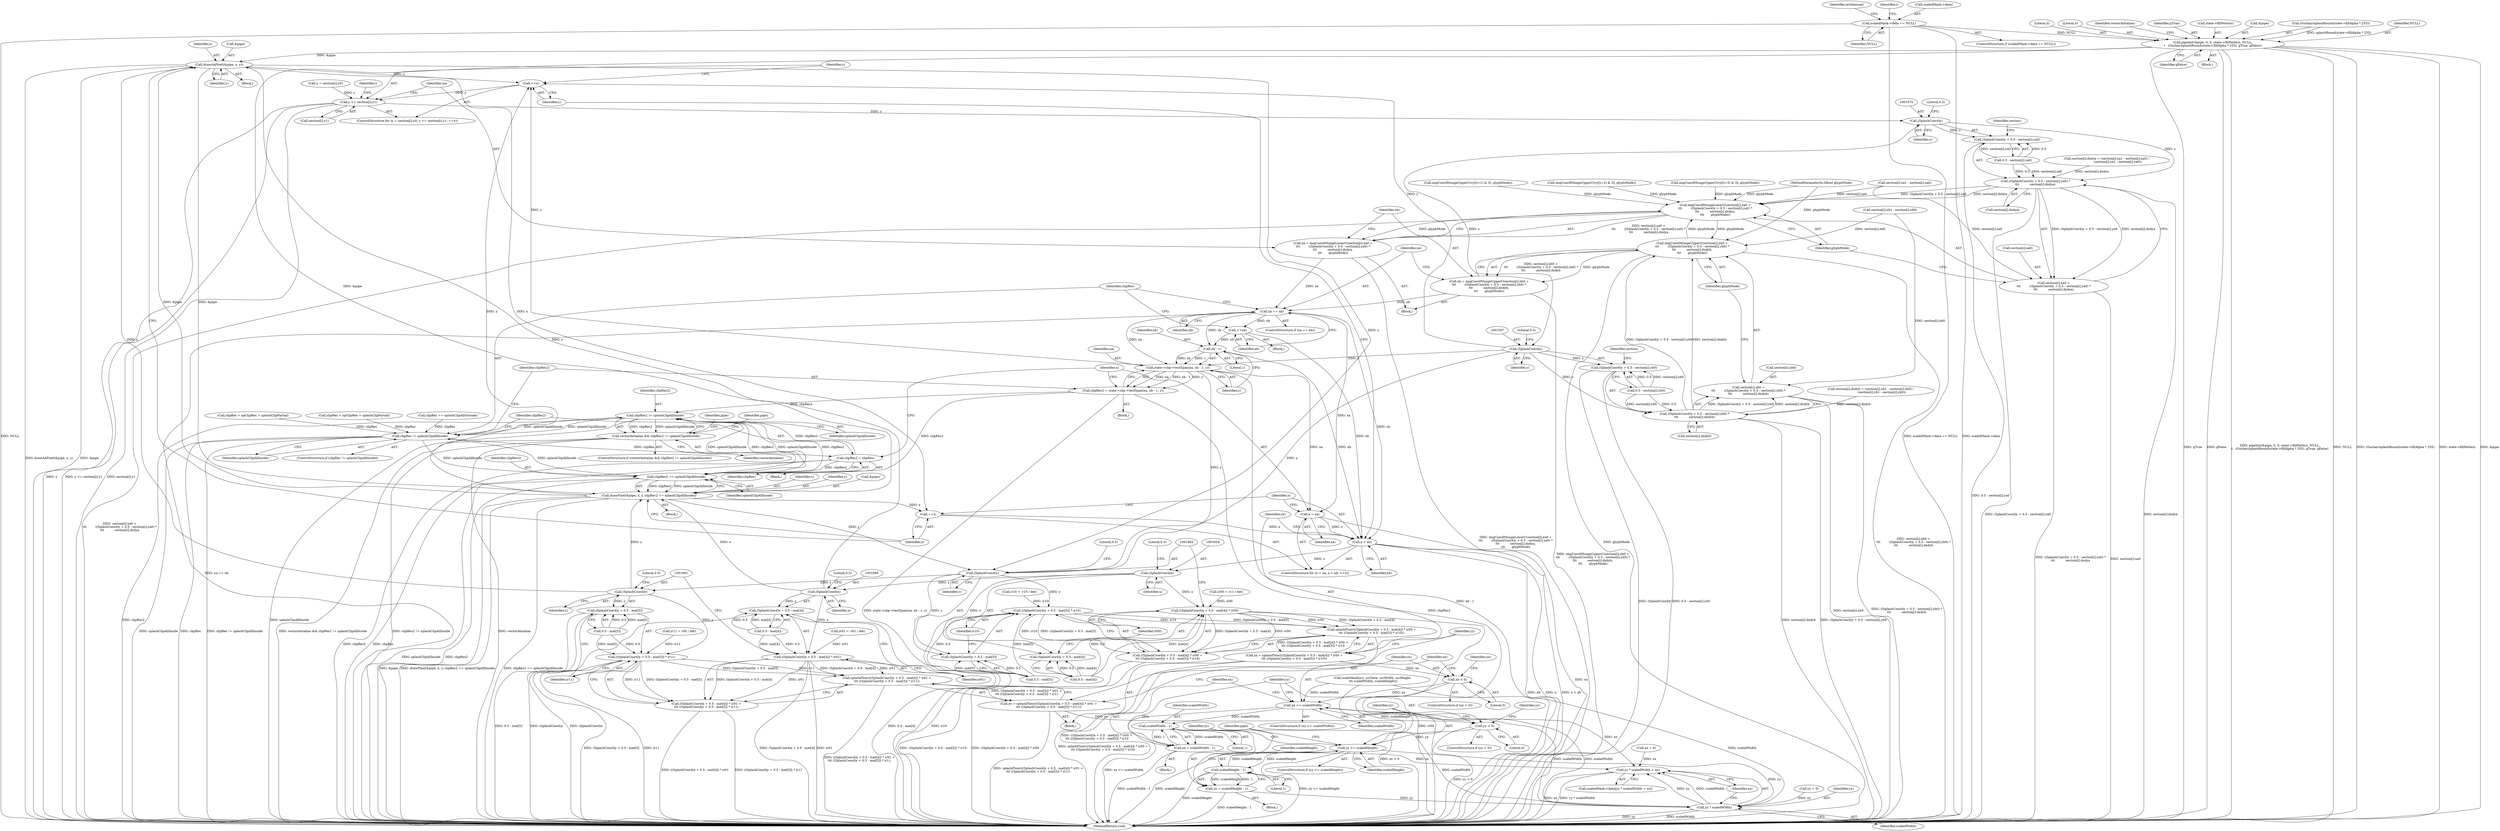 digraph "0_poppler_a9b8ab4657dec65b8b86c225d12c533ad7e984e2@pointer" {
"1000626" [label="(Call,scaledMask->data == NULL)"];
"1001452" [label="(Call,pipeInit(&pipe, 0, 0, state->fillPattern, NULL,\n\t   (Guchar)splashRound(state->fillAlpha * 255), gTrue, gFalse))"];
"1001757" [label="(Call,drawAAPixel(&pipe, x, y))"];
"1001555" [label="(Call,++y)"];
"1001548" [label="(Call,y <= section[i].y1)"];
"1001569" [label="(Call,(SplashCoord)y)"];
"1001567" [label="(Call,((SplashCoord)y + 0.5 - section[i].ya0) *\n\t\t\t           section[i].dxdya)"];
"1001560" [label="(Call,imgCoordMungeLowerC(section[i].xa0 +\n\t\t\t         ((SplashCoord)y + 0.5 - section[i].ya0) *\n\t\t\t           section[i].dxdya,\n\t\t\t       glyphMode))"];
"1001558" [label="(Call,xa = imgCoordMungeLowerC(section[i].xa0 +\n\t\t\t         ((SplashCoord)y + 0.5 - section[i].ya0) *\n\t\t\t           section[i].dxdya,\n\t\t\t       glyphMode))"];
"1001613" [label="(Call,xa == xb)"];
"1001617" [label="(Call,++xb)"];
"1001628" [label="(Call,xb - 1)"];
"1001626" [label="(Call,state->clip->testSpan(xa, xb - 1, y))"];
"1001624" [label="(Call,clipRes2 = state->clip->testSpan(xa, xb - 1, y))"];
"1001753" [label="(Call,clipRes2 != splashClipAllInside)"];
"1001620" [label="(Call,clipRes != splashClipAllInside)"];
"1001634" [label="(Call,clipRes2 = clipRes)"];
"1001769" [label="(Call,clipRes2 == splashClipAllInside)"];
"1001764" [label="(Call,drawPixel(&pipe, x, y, clipRes2 == splashClipAllInside))"];
"1001644" [label="(Call,++x)"];
"1001641" [label="(Call,x < xb)"];
"1001653" [label="(Call,(SplashCoord)x)"];
"1001651" [label="(Call,((SplashCoord)x + 0.5 - mat[4]) * ir00)"];
"1001649" [label="(Call,splashFloor(((SplashCoord)x + 0.5 - mat[4]) * ir00 +\n\t\t\t ((SplashCoord)y + 0.5 - mat[5]) * ir10))"];
"1001647" [label="(Call,xx = splashFloor(((SplashCoord)x + 0.5 - mat[4]) * ir00 +\n\t\t\t ((SplashCoord)y + 0.5 - mat[5]) * ir10))"];
"1001700" [label="(Call,xx < 0)"];
"1001709" [label="(Call,xx >= scaledWidth)"];
"1001715" [label="(Call,scaledWidth - 1)"];
"1001713" [label="(Call,xx = scaledWidth - 1)"];
"1001745" [label="(Call,yy * scaledWidth + xx)"];
"1001746" [label="(Call,yy * scaledWidth)"];
"1001650" [label="(Call,((SplashCoord)x + 0.5 - mat[4]) * ir00 +\n\t\t\t ((SplashCoord)y + 0.5 - mat[5]) * ir10)"];
"1001652" [label="(Call,(SplashCoord)x + 0.5 - mat[4])"];
"1001679" [label="(Call,(SplashCoord)x)"];
"1001677" [label="(Call,((SplashCoord)x + 0.5 - mat[4]) * ir01)"];
"1001675" [label="(Call,splashFloor(((SplashCoord)x + 0.5 - mat[4]) * ir01 +\n\t\t\t ((SplashCoord)y + 0.5 - mat[5]) * ir11))"];
"1001673" [label="(Call,yy = splashFloor(((SplashCoord)x + 0.5 - mat[4]) * ir01 +\n\t\t\t ((SplashCoord)y + 0.5 - mat[5]) * ir11))"];
"1001719" [label="(Call,yy < 0)"];
"1001728" [label="(Call,yy >= scaledHeight)"];
"1001734" [label="(Call,scaledHeight - 1)"];
"1001732" [label="(Call,yy = scaledHeight - 1)"];
"1001676" [label="(Call,((SplashCoord)x + 0.5 - mat[4]) * ir01 +\n\t\t\t ((SplashCoord)y + 0.5 - mat[5]) * ir11)"];
"1001678" [label="(Call,(SplashCoord)x + 0.5 - mat[4])"];
"1001664" [label="(Call,(SplashCoord)y)"];
"1001662" [label="(Call,((SplashCoord)y + 0.5 - mat[5]) * ir10)"];
"1001663" [label="(Call,(SplashCoord)y + 0.5 - mat[5])"];
"1001690" [label="(Call,(SplashCoord)y)"];
"1001688" [label="(Call,((SplashCoord)y + 0.5 - mat[5]) * ir11)"];
"1001689" [label="(Call,(SplashCoord)y + 0.5 - mat[5])"];
"1001751" [label="(Call,vectorAntialias && clipRes2 != splashClipAllInside)"];
"1001638" [label="(Call,x = xa)"];
"1001587" [label="(Call,imgCoordMungeUpperC(section[i].xb0 +\n\t\t\t         ((SplashCoord)y + 0.5 - section[i].yb0) *\n\t\t\t           section[i].dxdyb,\n\t\t\t       glyphMode))"];
"1001585" [label="(Call,xb = imgCoordMungeUpperC(section[i].xb0 +\n\t\t\t         ((SplashCoord)y + 0.5 - section[i].yb0) *\n\t\t\t           section[i].dxdyb,\n\t\t\t       glyphMode))"];
"1001561" [label="(Call,section[i].xa0 +\n\t\t\t         ((SplashCoord)y + 0.5 - section[i].ya0) *\n\t\t\t           section[i].dxdya)"];
"1001568" [label="(Call,(SplashCoord)y + 0.5 - section[i].ya0)"];
"1001596" [label="(Call,(SplashCoord)y)"];
"1001594" [label="(Call,((SplashCoord)y + 0.5 - section[i].yb0) *\n\t\t\t           section[i].dxdyb)"];
"1001588" [label="(Call,section[i].xb0 +\n\t\t\t         ((SplashCoord)y + 0.5 - section[i].yb0) *\n\t\t\t           section[i].dxdyb)"];
"1001595" [label="(Call,(SplashCoord)y + 0.5 - section[i].yb0)"];
"1001694" [label="(Literal,0.5)"];
"1001645" [label="(Identifier,x)"];
"1001770" [label="(Identifier,clipRes2)"];
"1001677" [label="(Call,((SplashCoord)x + 0.5 - mat[4]) * ir01)"];
"1001555" [label="(Call,++y)"];
"1001774" [label="(MethodReturn,void)"];
"1001724" [label="(Identifier,yy)"];
"1001452" [label="(Call,pipeInit(&pipe, 0, 0, state->fillPattern, NULL,\n\t   (Guchar)splashRound(state->fillAlpha * 255), gTrue, gFalse))"];
"1001723" [label="(Call,yy = 0)"];
"1001627" [label="(Identifier,xa)"];
"1001674" [label="(Identifier,yy)"];
"1001569" [label="(Call,(SplashCoord)y)"];
"1001541" [label="(Call,y = section[i].y0)"];
"1001769" [label="(Call,clipRes2 == splashClipAllInside)"];
"1001751" [label="(Call,vectorAntialias && clipRes2 != splashClipAllInside)"];
"1001763" [label="(Block,)"];
"1001767" [label="(Identifier,x)"];
"1001676" [label="(Call,((SplashCoord)x + 0.5 - mat[4]) * ir01 +\n\t\t\t ((SplashCoord)y + 0.5 - mat[5]) * ir11)"];
"1001710" [label="(Identifier,xx)"];
"1001675" [label="(Call,splashFloor(((SplashCoord)x + 0.5 - mat[4]) * ir01 +\n\t\t\t ((SplashCoord)y + 0.5 - mat[5]) * ir11))"];
"1001721" [label="(Literal,0)"];
"1001599" [label="(Call,0.5 - section[i].yb0)"];
"1001692" [label="(Identifier,y)"];
"1001749" [label="(Identifier,xx)"];
"1001759" [label="(Identifier,pipe)"];
"1001595" [label="(Call,(SplashCoord)y + 0.5 - section[i].yb0)"];
"1001704" [label="(Call,xx = 0)"];
"1001635" [label="(Identifier,clipRes2)"];
"1000626" [label="(Call,scaledMask->data == NULL)"];
"1001572" [label="(Call,0.5 - section[i].ya0)"];
"1001717" [label="(Literal,1)"];
"1001499" [label="(Call,clipRes = opClipRes = splashClipPartial)"];
"1001727" [label="(ControlStructure,if (yy >= scaledHeight))"];
"1001709" [label="(Call,xx >= scaledWidth)"];
"1001587" [label="(Call,imgCoordMungeUpperC(section[i].xb0 +\n\t\t\t         ((SplashCoord)y + 0.5 - section[i].yb0) *\n\t\t\t           section[i].dxdyb,\n\t\t\t       glyphMode))"];
"1001611" [label="(Identifier,glyphMode)"];
"1001588" [label="(Call,section[i].xb0 +\n\t\t\t         ((SplashCoord)y + 0.5 - section[i].yb0) *\n\t\t\t           section[i].dxdyb)"];
"1001688" [label="(Call,((SplashCoord)y + 0.5 - mat[5]) * ir11)"];
"1001666" [label="(Identifier,y)"];
"1001648" [label="(Identifier,xx)"];
"1001430" [label="(Call,section[i].xb1 - section[i].xb0)"];
"1001594" [label="(Call,((SplashCoord)y + 0.5 - section[i].yb0) *\n\t\t\t           section[i].dxdyb)"];
"1001606" [label="(Call,section[i].dxdyb)"];
"1000594" [label="(Call,ir00 = r11 / det)"];
"1001525" [label="(Call,clipRes = opClipRes = splashClipPartial)"];
"1001550" [label="(Call,section[i].y1)"];
"1001628" [label="(Call,xb - 1)"];
"1001629" [label="(Identifier,xb)"];
"1001656" [label="(Call,0.5 - mat[4])"];
"1001584" [label="(Identifier,glyphMode)"];
"1001653" [label="(Call,(SplashCoord)x)"];
"1001646" [label="(Block,)"];
"1001639" [label="(Identifier,x)"];
"1001729" [label="(Identifier,yy)"];
"1001708" [label="(ControlStructure,if (xx >= scaledWidth))"];
"1001687" [label="(Identifier,ir01)"];
"1001613" [label="(Call,xa == xb)"];
"1000633" [label="(Identifier,errInternal)"];
"1001702" [label="(Literal,0)"];
"1001715" [label="(Call,scaledWidth - 1)"];
"1001617" [label="(Call,++xb)"];
"1001753" [label="(Call,clipRes2 != splashClipAllInside)"];
"1001457" [label="(Call,state->fillPattern)"];
"1001558" [label="(Call,xa = imgCoordMungeLowerC(section[i].xa0 +\n\t\t\t         ((SplashCoord)y + 0.5 - section[i].ya0) *\n\t\t\t           section[i].dxdya,\n\t\t\t       glyphMode))"];
"1001736" [label="(Literal,1)"];
"1001732" [label="(Call,yy = scaledHeight - 1)"];
"1001735" [label="(Identifier,scaledHeight)"];
"1001586" [label="(Identifier,xb)"];
"1001568" [label="(Call,(SplashCoord)y + 0.5 - section[i].ya0)"];
"1001548" [label="(Call,y <= section[i].y1)"];
"1001453" [label="(Call,&pipe)"];
"1001012" [label="(Call,imgCoordMungeUpperC(vy[(i+3) & 3], glyphMode))"];
"1001728" [label="(Call,yy >= scaledHeight)"];
"1001700" [label="(Call,xx < 0)"];
"1001640" [label="(Identifier,xa)"];
"1001589" [label="(Call,section[i].xb0)"];
"1001636" [label="(Identifier,clipRes)"];
"1001143" [label="(Call,imgCoordMungeUpperC(vy[(i+1) & 3], glyphMode))"];
"1001663" [label="(Call,(SplashCoord)y + 0.5 - mat[5])"];
"1001615" [label="(Identifier,xb)"];
"1001683" [label="(Literal,0.5)"];
"1001423" [label="(Call,section[i].dxdyb = (section[i].xb1 - section[i].xb0) /\n                       (section[i].yb1 - section[i].yb0))"];
"1001761" [label="(Identifier,y)"];
"1001621" [label="(Identifier,clipRes)"];
"1000641" [label="(Identifier,i)"];
"1000719" [label="(Call,imgCoordMungeUpperC(vy[(i+2) & 3], glyphMode))"];
"1001644" [label="(Call,++x)"];
"1001549" [label="(Identifier,y)"];
"1001720" [label="(Identifier,yy)"];
"1001561" [label="(Call,section[i].xa0 +\n\t\t\t         ((SplashCoord)y + 0.5 - section[i].ya0) *\n\t\t\t           section[i].dxdya)"];
"1001679" [label="(Call,(SplashCoord)x)"];
"1001718" [label="(ControlStructure,if (yy < 0))"];
"1001598" [label="(Identifier,y)"];
"1001748" [label="(Identifier,scaledWidth)"];
"1001655" [label="(Identifier,x)"];
"1001739" [label="(Identifier,pipe)"];
"1000611" [label="(Call,ir11 = r00 / det)"];
"1001579" [label="(Call,section[i].dxdya)"];
"1001667" [label="(Call,0.5 - mat[5])"];
"1001643" [label="(Identifier,xb)"];
"1001540" [label="(ControlStructure,for (y = section[i].y0; y <= section[i].y1; ++y))"];
"1001608" [label="(Identifier,section)"];
"1001620" [label="(Call,clipRes != splashClipAllInside)"];
"1001766" [label="(Identifier,pipe)"];
"1000630" [label="(Identifier,NULL)"];
"1001651" [label="(Call,((SplashCoord)x + 0.5 - mat[4]) * ir00)"];
"1001657" [label="(Literal,0.5)"];
"1001600" [label="(Literal,0.5)"];
"1001626" [label="(Call,state->clip->testSpan(xa, xb - 1, y))"];
"1001768" [label="(Identifier,y)"];
"1001672" [label="(Identifier,ir10)"];
"1001637" [label="(ControlStructure,for (x = xa; x < xb; ++x))"];
"1001633" [label="(Block,)"];
"1001698" [label="(Identifier,ir11)"];
"1001661" [label="(Identifier,ir00)"];
"1001616" [label="(Block,)"];
"1001765" [label="(Call,&pipe)"];
"1001711" [label="(Identifier,scaledWidth)"];
"1001664" [label="(Call,(SplashCoord)y)"];
"1001573" [label="(Literal,0.5)"];
"1001699" [label="(ControlStructure,if (xx < 0))"];
"1001623" [label="(Block,)"];
"1001461" [label="(Call,(Guchar)splashRound(state->fillAlpha * 255))"];
"1000599" [label="(Call,ir01 = -r01 / det)"];
"1001562" [label="(Call,section[i].xa0)"];
"1001673" [label="(Call,yy = splashFloor(((SplashCoord)x + 0.5 - mat[4]) * ir01 +\n\t\t\t ((SplashCoord)y + 0.5 - mat[5]) * ir11))"];
"1001734" [label="(Call,scaledHeight - 1)"];
"1001714" [label="(Identifier,xx)"];
"1001701" [label="(Identifier,xx)"];
"1001401" [label="(Call,section[i].xa1 - section[i].xa0)"];
"1001647" [label="(Call,xx = splashFloor(((SplashCoord)x + 0.5 - mat[4]) * ir00 +\n\t\t\t ((SplashCoord)y + 0.5 - mat[5]) * ir10))"];
"1000625" [label="(ControlStructure,if (scaledMask->data == NULL))"];
"1001747" [label="(Identifier,yy)"];
"1001733" [label="(Identifier,yy)"];
"1001712" [label="(Block,)"];
"1001556" [label="(Identifier,y)"];
"1001719" [label="(Call,yy < 0)"];
"1001764" [label="(Call,drawPixel(&pipe, x, y, clipRes2 == splashClipAllInside))"];
"1001760" [label="(Identifier,x)"];
"1001730" [label="(Identifier,scaledHeight)"];
"1001689" [label="(Call,(SplashCoord)y + 0.5 - mat[5])"];
"1001571" [label="(Identifier,y)"];
"1001716" [label="(Identifier,scaledWidth)"];
"1001618" [label="(Identifier,xb)"];
"1001771" [label="(Identifier,splashClipAllInside)"];
"1001596" [label="(Call,(SplashCoord)y)"];
"1001745" [label="(Call,yy * scaledWidth + xx)"];
"1001614" [label="(Identifier,xa)"];
"1001624" [label="(Call,clipRes2 = state->clip->testSpan(xa, xb - 1, y))"];
"1001394" [label="(Call,section[i].dxdya = (section[i].xa1 - section[i].xa0) /\n                       (section[i].ya1 - section[i].ya0))"];
"1001754" [label="(Identifier,clipRes2)"];
"1000627" [label="(Call,scaledMask->data)"];
"1001470" [label="(Identifier,gFalse)"];
"1001630" [label="(Literal,1)"];
"1001652" [label="(Call,(SplashCoord)x + 0.5 - mat[4])"];
"1001649" [label="(Call,splashFloor(((SplashCoord)x + 0.5 - mat[4]) * ir00 +\n\t\t\t ((SplashCoord)y + 0.5 - mat[5]) * ir10))"];
"1001741" [label="(Call,scaledMask->data[yy * scaledWidth + xx])"];
"1000605" [label="(Call,ir10 = -r10 / det)"];
"1001641" [label="(Call,x < xb)"];
"1001750" [label="(ControlStructure,if (vectorAntialias && clipRes2 != splashClipAllInside))"];
"1001581" [label="(Identifier,section)"];
"1001752" [label="(Identifier,vectorAntialias)"];
"1001460" [label="(Identifier,NULL)"];
"1001705" [label="(Identifier,xx)"];
"1001567" [label="(Call,((SplashCoord)y + 0.5 - section[i].ya0) *\n\t\t\t           section[i].dxdya)"];
"1001456" [label="(Literal,0)"];
"1001731" [label="(Block,)"];
"1001756" [label="(Block,)"];
"1001538" [label="(Identifier,i)"];
"1001631" [label="(Identifier,y)"];
"1001755" [label="(Identifier,splashClipAllInside)"];
"1001559" [label="(Identifier,xa)"];
"1001690" [label="(Call,(SplashCoord)y)"];
"1001455" [label="(Literal,0)"];
"1001560" [label="(Call,imgCoordMungeLowerC(section[i].xa0 +\n\t\t\t         ((SplashCoord)y + 0.5 - section[i].ya0) *\n\t\t\t           section[i].dxdya,\n\t\t\t       glyphMode))"];
"1001634" [label="(Call,clipRes2 = clipRes)"];
"1001622" [label="(Identifier,splashClipAllInside)"];
"1001668" [label="(Literal,0.5)"];
"1001642" [label="(Identifier,x)"];
"1000341" [label="(Call,clipRes == splashClipAllOutside)"];
"1001472" [label="(Identifier,vectorAntialias)"];
"1001557" [label="(Block,)"];
"1001682" [label="(Call,0.5 - mat[4])"];
"1001746" [label="(Call,yy * scaledWidth)"];
"1001638" [label="(Call,x = xa)"];
"1001619" [label="(ControlStructure,if (clipRes != splashClipAllInside))"];
"1000106" [label="(MethodParameterIn,GBool glyphMode)"];
"1001612" [label="(ControlStructure,if (xa == xb))"];
"1001757" [label="(Call,drawAAPixel(&pipe, x, y))"];
"1000618" [label="(Call,scaleMask(src, srcData, srcWidth, srcHeight,\n \t\t\t scaledWidth, scaledHeight))"];
"1001693" [label="(Call,0.5 - mat[5])"];
"1001713" [label="(Call,xx = scaledWidth - 1)"];
"1001650" [label="(Call,((SplashCoord)x + 0.5 - mat[4]) * ir00 +\n\t\t\t ((SplashCoord)y + 0.5 - mat[5]) * ir10)"];
"1001681" [label="(Identifier,x)"];
"1001678" [label="(Call,(SplashCoord)x + 0.5 - mat[4])"];
"1001758" [label="(Call,&pipe)"];
"1001662" [label="(Call,((SplashCoord)y + 0.5 - mat[5]) * ir10)"];
"1000107" [label="(Block,)"];
"1001625" [label="(Identifier,clipRes2)"];
"1001469" [label="(Identifier,gTrue)"];
"1001585" [label="(Call,xb = imgCoordMungeUpperC(section[i].xb0 +\n\t\t\t         ((SplashCoord)y + 0.5 - section[i].yb0) *\n\t\t\t           section[i].dxdyb,\n\t\t\t       glyphMode))"];
"1000626" -> "1000625"  [label="AST: "];
"1000626" -> "1000630"  [label="CFG: "];
"1000627" -> "1000626"  [label="AST: "];
"1000630" -> "1000626"  [label="AST: "];
"1000633" -> "1000626"  [label="CFG: "];
"1000641" -> "1000626"  [label="CFG: "];
"1000626" -> "1001774"  [label="DDG: NULL"];
"1000626" -> "1001774"  [label="DDG: scaledMask->data == NULL"];
"1000626" -> "1001774"  [label="DDG: scaledMask->data"];
"1000626" -> "1001452"  [label="DDG: NULL"];
"1001452" -> "1000107"  [label="AST: "];
"1001452" -> "1001470"  [label="CFG: "];
"1001453" -> "1001452"  [label="AST: "];
"1001455" -> "1001452"  [label="AST: "];
"1001456" -> "1001452"  [label="AST: "];
"1001457" -> "1001452"  [label="AST: "];
"1001460" -> "1001452"  [label="AST: "];
"1001461" -> "1001452"  [label="AST: "];
"1001469" -> "1001452"  [label="AST: "];
"1001470" -> "1001452"  [label="AST: "];
"1001472" -> "1001452"  [label="CFG: "];
"1001452" -> "1001774"  [label="DDG: pipeInit(&pipe, 0, 0, state->fillPattern, NULL,\n\t   (Guchar)splashRound(state->fillAlpha * 255), gTrue, gFalse)"];
"1001452" -> "1001774"  [label="DDG: NULL"];
"1001452" -> "1001774"  [label="DDG: (Guchar)splashRound(state->fillAlpha * 255)"];
"1001452" -> "1001774"  [label="DDG: state->fillPattern"];
"1001452" -> "1001774"  [label="DDG: &pipe"];
"1001452" -> "1001774"  [label="DDG: gTrue"];
"1001452" -> "1001774"  [label="DDG: gFalse"];
"1001461" -> "1001452"  [label="DDG: splashRound(state->fillAlpha * 255)"];
"1001452" -> "1001757"  [label="DDG: &pipe"];
"1001452" -> "1001764"  [label="DDG: &pipe"];
"1001757" -> "1001756"  [label="AST: "];
"1001757" -> "1001761"  [label="CFG: "];
"1001758" -> "1001757"  [label="AST: "];
"1001760" -> "1001757"  [label="AST: "];
"1001761" -> "1001757"  [label="AST: "];
"1001645" -> "1001757"  [label="CFG: "];
"1001757" -> "1001774"  [label="DDG: &pipe"];
"1001757" -> "1001774"  [label="DDG: drawAAPixel(&pipe, x, y)"];
"1001757" -> "1001555"  [label="DDG: y"];
"1001757" -> "1001644"  [label="DDG: x"];
"1001757" -> "1001664"  [label="DDG: y"];
"1001764" -> "1001757"  [label="DDG: &pipe"];
"1001679" -> "1001757"  [label="DDG: x"];
"1001690" -> "1001757"  [label="DDG: y"];
"1001757" -> "1001764"  [label="DDG: &pipe"];
"1001555" -> "1001540"  [label="AST: "];
"1001555" -> "1001556"  [label="CFG: "];
"1001556" -> "1001555"  [label="AST: "];
"1001549" -> "1001555"  [label="CFG: "];
"1001555" -> "1001548"  [label="DDG: y"];
"1001626" -> "1001555"  [label="DDG: y"];
"1001596" -> "1001555"  [label="DDG: y"];
"1001764" -> "1001555"  [label="DDG: y"];
"1001548" -> "1001540"  [label="AST: "];
"1001548" -> "1001550"  [label="CFG: "];
"1001549" -> "1001548"  [label="AST: "];
"1001550" -> "1001548"  [label="AST: "];
"1001559" -> "1001548"  [label="CFG: "];
"1001538" -> "1001548"  [label="CFG: "];
"1001548" -> "1001774"  [label="DDG: y"];
"1001548" -> "1001774"  [label="DDG: y <= section[i].y1"];
"1001548" -> "1001774"  [label="DDG: section[i].y1"];
"1001541" -> "1001548"  [label="DDG: y"];
"1001548" -> "1001569"  [label="DDG: y"];
"1001569" -> "1001568"  [label="AST: "];
"1001569" -> "1001571"  [label="CFG: "];
"1001570" -> "1001569"  [label="AST: "];
"1001571" -> "1001569"  [label="AST: "];
"1001573" -> "1001569"  [label="CFG: "];
"1001569" -> "1001567"  [label="DDG: y"];
"1001569" -> "1001568"  [label="DDG: y"];
"1001569" -> "1001596"  [label="DDG: y"];
"1001567" -> "1001561"  [label="AST: "];
"1001567" -> "1001579"  [label="CFG: "];
"1001568" -> "1001567"  [label="AST: "];
"1001579" -> "1001567"  [label="AST: "];
"1001561" -> "1001567"  [label="CFG: "];
"1001567" -> "1001774"  [label="DDG: section[i].dxdya"];
"1001567" -> "1001774"  [label="DDG: (SplashCoord)y + 0.5 - section[i].ya0"];
"1001567" -> "1001560"  [label="DDG: (SplashCoord)y + 0.5 - section[i].ya0"];
"1001567" -> "1001560"  [label="DDG: section[i].dxdya"];
"1001567" -> "1001561"  [label="DDG: (SplashCoord)y + 0.5 - section[i].ya0"];
"1001567" -> "1001561"  [label="DDG: section[i].dxdya"];
"1001572" -> "1001567"  [label="DDG: 0.5"];
"1001572" -> "1001567"  [label="DDG: section[i].ya0"];
"1001394" -> "1001567"  [label="DDG: section[i].dxdya"];
"1001560" -> "1001558"  [label="AST: "];
"1001560" -> "1001584"  [label="CFG: "];
"1001561" -> "1001560"  [label="AST: "];
"1001584" -> "1001560"  [label="AST: "];
"1001558" -> "1001560"  [label="CFG: "];
"1001560" -> "1001774"  [label="DDG: section[i].xa0 +\n\t\t\t         ((SplashCoord)y + 0.5 - section[i].ya0) *\n\t\t\t           section[i].dxdya"];
"1001560" -> "1001558"  [label="DDG: section[i].xa0 +\n\t\t\t         ((SplashCoord)y + 0.5 - section[i].ya0) *\n\t\t\t           section[i].dxdya"];
"1001560" -> "1001558"  [label="DDG: glyphMode"];
"1001401" -> "1001560"  [label="DDG: section[i].xa0"];
"1001143" -> "1001560"  [label="DDG: glyphMode"];
"1000719" -> "1001560"  [label="DDG: glyphMode"];
"1001587" -> "1001560"  [label="DDG: glyphMode"];
"1001012" -> "1001560"  [label="DDG: glyphMode"];
"1000106" -> "1001560"  [label="DDG: glyphMode"];
"1001560" -> "1001587"  [label="DDG: glyphMode"];
"1001558" -> "1001557"  [label="AST: "];
"1001559" -> "1001558"  [label="AST: "];
"1001586" -> "1001558"  [label="CFG: "];
"1001558" -> "1001774"  [label="DDG: imgCoordMungeLowerC(section[i].xa0 +\n\t\t\t         ((SplashCoord)y + 0.5 - section[i].ya0) *\n\t\t\t           section[i].dxdya,\n\t\t\t       glyphMode)"];
"1001558" -> "1001613"  [label="DDG: xa"];
"1001613" -> "1001612"  [label="AST: "];
"1001613" -> "1001615"  [label="CFG: "];
"1001614" -> "1001613"  [label="AST: "];
"1001615" -> "1001613"  [label="AST: "];
"1001618" -> "1001613"  [label="CFG: "];
"1001621" -> "1001613"  [label="CFG: "];
"1001613" -> "1001774"  [label="DDG: xa == xb"];
"1001585" -> "1001613"  [label="DDG: xb"];
"1001613" -> "1001617"  [label="DDG: xb"];
"1001613" -> "1001626"  [label="DDG: xa"];
"1001613" -> "1001628"  [label="DDG: xb"];
"1001613" -> "1001638"  [label="DDG: xa"];
"1001613" -> "1001641"  [label="DDG: xb"];
"1001617" -> "1001616"  [label="AST: "];
"1001617" -> "1001618"  [label="CFG: "];
"1001618" -> "1001617"  [label="AST: "];
"1001621" -> "1001617"  [label="CFG: "];
"1001617" -> "1001628"  [label="DDG: xb"];
"1001617" -> "1001641"  [label="DDG: xb"];
"1001628" -> "1001626"  [label="AST: "];
"1001628" -> "1001630"  [label="CFG: "];
"1001629" -> "1001628"  [label="AST: "];
"1001630" -> "1001628"  [label="AST: "];
"1001631" -> "1001628"  [label="CFG: "];
"1001628" -> "1001626"  [label="DDG: xb"];
"1001628" -> "1001626"  [label="DDG: 1"];
"1001628" -> "1001641"  [label="DDG: xb"];
"1001626" -> "1001624"  [label="AST: "];
"1001626" -> "1001631"  [label="CFG: "];
"1001627" -> "1001626"  [label="AST: "];
"1001631" -> "1001626"  [label="AST: "];
"1001624" -> "1001626"  [label="CFG: "];
"1001626" -> "1001774"  [label="DDG: xb - 1"];
"1001626" -> "1001624"  [label="DDG: xa"];
"1001626" -> "1001624"  [label="DDG: xb - 1"];
"1001626" -> "1001624"  [label="DDG: y"];
"1001596" -> "1001626"  [label="DDG: y"];
"1001626" -> "1001638"  [label="DDG: xa"];
"1001626" -> "1001664"  [label="DDG: y"];
"1001624" -> "1001623"  [label="AST: "];
"1001625" -> "1001624"  [label="AST: "];
"1001639" -> "1001624"  [label="CFG: "];
"1001624" -> "1001774"  [label="DDG: state->clip->testSpan(xa, xb - 1, y)"];
"1001624" -> "1001774"  [label="DDG: clipRes2"];
"1001624" -> "1001753"  [label="DDG: clipRes2"];
"1001624" -> "1001769"  [label="DDG: clipRes2"];
"1001753" -> "1001751"  [label="AST: "];
"1001753" -> "1001755"  [label="CFG: "];
"1001754" -> "1001753"  [label="AST: "];
"1001755" -> "1001753"  [label="AST: "];
"1001751" -> "1001753"  [label="CFG: "];
"1001753" -> "1001774"  [label="DDG: splashClipAllInside"];
"1001753" -> "1001774"  [label="DDG: clipRes2"];
"1001753" -> "1001620"  [label="DDG: splashClipAllInside"];
"1001753" -> "1001751"  [label="DDG: clipRes2"];
"1001753" -> "1001751"  [label="DDG: splashClipAllInside"];
"1001634" -> "1001753"  [label="DDG: clipRes2"];
"1001769" -> "1001753"  [label="DDG: clipRes2"];
"1001769" -> "1001753"  [label="DDG: splashClipAllInside"];
"1001620" -> "1001753"  [label="DDG: splashClipAllInside"];
"1001753" -> "1001769"  [label="DDG: clipRes2"];
"1001753" -> "1001769"  [label="DDG: splashClipAllInside"];
"1001620" -> "1001619"  [label="AST: "];
"1001620" -> "1001622"  [label="CFG: "];
"1001621" -> "1001620"  [label="AST: "];
"1001622" -> "1001620"  [label="AST: "];
"1001625" -> "1001620"  [label="CFG: "];
"1001635" -> "1001620"  [label="CFG: "];
"1001620" -> "1001774"  [label="DDG: clipRes"];
"1001620" -> "1001774"  [label="DDG: clipRes != splashClipAllInside"];
"1001620" -> "1001774"  [label="DDG: splashClipAllInside"];
"1001525" -> "1001620"  [label="DDG: clipRes"];
"1000341" -> "1001620"  [label="DDG: clipRes"];
"1001499" -> "1001620"  [label="DDG: clipRes"];
"1001769" -> "1001620"  [label="DDG: splashClipAllInside"];
"1001620" -> "1001634"  [label="DDG: clipRes"];
"1001620" -> "1001769"  [label="DDG: splashClipAllInside"];
"1001634" -> "1001633"  [label="AST: "];
"1001634" -> "1001636"  [label="CFG: "];
"1001635" -> "1001634"  [label="AST: "];
"1001636" -> "1001634"  [label="AST: "];
"1001639" -> "1001634"  [label="CFG: "];
"1001634" -> "1001774"  [label="DDG: clipRes"];
"1001634" -> "1001774"  [label="DDG: clipRes2"];
"1001634" -> "1001769"  [label="DDG: clipRes2"];
"1001769" -> "1001764"  [label="AST: "];
"1001769" -> "1001771"  [label="CFG: "];
"1001770" -> "1001769"  [label="AST: "];
"1001771" -> "1001769"  [label="AST: "];
"1001764" -> "1001769"  [label="CFG: "];
"1001769" -> "1001774"  [label="DDG: splashClipAllInside"];
"1001769" -> "1001774"  [label="DDG: clipRes2"];
"1001769" -> "1001764"  [label="DDG: clipRes2"];
"1001769" -> "1001764"  [label="DDG: splashClipAllInside"];
"1001764" -> "1001763"  [label="AST: "];
"1001765" -> "1001764"  [label="AST: "];
"1001767" -> "1001764"  [label="AST: "];
"1001768" -> "1001764"  [label="AST: "];
"1001645" -> "1001764"  [label="CFG: "];
"1001764" -> "1001774"  [label="DDG: drawPixel(&pipe, x, y, clipRes2 == splashClipAllInside)"];
"1001764" -> "1001774"  [label="DDG: clipRes2 == splashClipAllInside"];
"1001764" -> "1001774"  [label="DDG: &pipe"];
"1001764" -> "1001644"  [label="DDG: x"];
"1001764" -> "1001664"  [label="DDG: y"];
"1001679" -> "1001764"  [label="DDG: x"];
"1001690" -> "1001764"  [label="DDG: y"];
"1001644" -> "1001637"  [label="AST: "];
"1001644" -> "1001645"  [label="CFG: "];
"1001645" -> "1001644"  [label="AST: "];
"1001642" -> "1001644"  [label="CFG: "];
"1001644" -> "1001641"  [label="DDG: x"];
"1001641" -> "1001637"  [label="AST: "];
"1001641" -> "1001643"  [label="CFG: "];
"1001642" -> "1001641"  [label="AST: "];
"1001643" -> "1001641"  [label="AST: "];
"1001648" -> "1001641"  [label="CFG: "];
"1001556" -> "1001641"  [label="CFG: "];
"1001641" -> "1001774"  [label="DDG: xb"];
"1001641" -> "1001774"  [label="DDG: x"];
"1001641" -> "1001774"  [label="DDG: x < xb"];
"1001638" -> "1001641"  [label="DDG: x"];
"1001641" -> "1001653"  [label="DDG: x"];
"1001653" -> "1001652"  [label="AST: "];
"1001653" -> "1001655"  [label="CFG: "];
"1001654" -> "1001653"  [label="AST: "];
"1001655" -> "1001653"  [label="AST: "];
"1001657" -> "1001653"  [label="CFG: "];
"1001653" -> "1001651"  [label="DDG: x"];
"1001653" -> "1001652"  [label="DDG: x"];
"1001653" -> "1001679"  [label="DDG: x"];
"1001651" -> "1001650"  [label="AST: "];
"1001651" -> "1001661"  [label="CFG: "];
"1001652" -> "1001651"  [label="AST: "];
"1001661" -> "1001651"  [label="AST: "];
"1001665" -> "1001651"  [label="CFG: "];
"1001651" -> "1001774"  [label="DDG: ir00"];
"1001651" -> "1001649"  [label="DDG: (SplashCoord)x + 0.5 - mat[4]"];
"1001651" -> "1001649"  [label="DDG: ir00"];
"1001651" -> "1001650"  [label="DDG: (SplashCoord)x + 0.5 - mat[4]"];
"1001651" -> "1001650"  [label="DDG: ir00"];
"1001656" -> "1001651"  [label="DDG: 0.5"];
"1001656" -> "1001651"  [label="DDG: mat[4]"];
"1000594" -> "1001651"  [label="DDG: ir00"];
"1001649" -> "1001647"  [label="AST: "];
"1001649" -> "1001650"  [label="CFG: "];
"1001650" -> "1001649"  [label="AST: "];
"1001647" -> "1001649"  [label="CFG: "];
"1001649" -> "1001774"  [label="DDG: ((SplashCoord)x + 0.5 - mat[4]) * ir00 +\n\t\t\t ((SplashCoord)y + 0.5 - mat[5]) * ir10"];
"1001649" -> "1001647"  [label="DDG: ((SplashCoord)x + 0.5 - mat[4]) * ir00 +\n\t\t\t ((SplashCoord)y + 0.5 - mat[5]) * ir10"];
"1001662" -> "1001649"  [label="DDG: (SplashCoord)y + 0.5 - mat[5]"];
"1001662" -> "1001649"  [label="DDG: ir10"];
"1001647" -> "1001646"  [label="AST: "];
"1001648" -> "1001647"  [label="AST: "];
"1001674" -> "1001647"  [label="CFG: "];
"1001647" -> "1001774"  [label="DDG: splashFloor(((SplashCoord)x + 0.5 - mat[4]) * ir00 +\n\t\t\t ((SplashCoord)y + 0.5 - mat[5]) * ir10)"];
"1001647" -> "1001700"  [label="DDG: xx"];
"1001700" -> "1001699"  [label="AST: "];
"1001700" -> "1001702"  [label="CFG: "];
"1001701" -> "1001700"  [label="AST: "];
"1001702" -> "1001700"  [label="AST: "];
"1001705" -> "1001700"  [label="CFG: "];
"1001710" -> "1001700"  [label="CFG: "];
"1001700" -> "1001774"  [label="DDG: xx < 0"];
"1001700" -> "1001709"  [label="DDG: xx"];
"1001709" -> "1001708"  [label="AST: "];
"1001709" -> "1001711"  [label="CFG: "];
"1001710" -> "1001709"  [label="AST: "];
"1001711" -> "1001709"  [label="AST: "];
"1001714" -> "1001709"  [label="CFG: "];
"1001720" -> "1001709"  [label="CFG: "];
"1001709" -> "1001774"  [label="DDG: xx >= scaledWidth"];
"1000618" -> "1001709"  [label="DDG: scaledWidth"];
"1001746" -> "1001709"  [label="DDG: scaledWidth"];
"1001709" -> "1001715"  [label="DDG: scaledWidth"];
"1001709" -> "1001746"  [label="DDG: scaledWidth"];
"1001709" -> "1001745"  [label="DDG: xx"];
"1001715" -> "1001713"  [label="AST: "];
"1001715" -> "1001717"  [label="CFG: "];
"1001716" -> "1001715"  [label="AST: "];
"1001717" -> "1001715"  [label="AST: "];
"1001713" -> "1001715"  [label="CFG: "];
"1001715" -> "1001713"  [label="DDG: scaledWidth"];
"1001715" -> "1001713"  [label="DDG: 1"];
"1001715" -> "1001746"  [label="DDG: scaledWidth"];
"1001713" -> "1001712"  [label="AST: "];
"1001714" -> "1001713"  [label="AST: "];
"1001720" -> "1001713"  [label="CFG: "];
"1001713" -> "1001774"  [label="DDG: scaledWidth - 1"];
"1001713" -> "1001745"  [label="DDG: xx"];
"1001745" -> "1001741"  [label="AST: "];
"1001745" -> "1001749"  [label="CFG: "];
"1001746" -> "1001745"  [label="AST: "];
"1001749" -> "1001745"  [label="AST: "];
"1001741" -> "1001745"  [label="CFG: "];
"1001745" -> "1001774"  [label="DDG: xx"];
"1001745" -> "1001774"  [label="DDG: yy * scaledWidth"];
"1001746" -> "1001745"  [label="DDG: yy"];
"1001746" -> "1001745"  [label="DDG: scaledWidth"];
"1001704" -> "1001745"  [label="DDG: xx"];
"1001746" -> "1001748"  [label="CFG: "];
"1001747" -> "1001746"  [label="AST: "];
"1001748" -> "1001746"  [label="AST: "];
"1001749" -> "1001746"  [label="CFG: "];
"1001746" -> "1001774"  [label="DDG: yy"];
"1001746" -> "1001774"  [label="DDG: scaledWidth"];
"1001723" -> "1001746"  [label="DDG: yy"];
"1001728" -> "1001746"  [label="DDG: yy"];
"1001732" -> "1001746"  [label="DDG: yy"];
"1000618" -> "1001746"  [label="DDG: scaledWidth"];
"1001650" -> "1001662"  [label="CFG: "];
"1001662" -> "1001650"  [label="AST: "];
"1001650" -> "1001774"  [label="DDG: ((SplashCoord)y + 0.5 - mat[5]) * ir10"];
"1001650" -> "1001774"  [label="DDG: ((SplashCoord)x + 0.5 - mat[4]) * ir00"];
"1001662" -> "1001650"  [label="DDG: (SplashCoord)y + 0.5 - mat[5]"];
"1001662" -> "1001650"  [label="DDG: ir10"];
"1001652" -> "1001656"  [label="CFG: "];
"1001656" -> "1001652"  [label="AST: "];
"1001661" -> "1001652"  [label="CFG: "];
"1001656" -> "1001652"  [label="DDG: 0.5"];
"1001656" -> "1001652"  [label="DDG: mat[4]"];
"1001679" -> "1001678"  [label="AST: "];
"1001679" -> "1001681"  [label="CFG: "];
"1001680" -> "1001679"  [label="AST: "];
"1001681" -> "1001679"  [label="AST: "];
"1001683" -> "1001679"  [label="CFG: "];
"1001679" -> "1001677"  [label="DDG: x"];
"1001679" -> "1001678"  [label="DDG: x"];
"1001677" -> "1001676"  [label="AST: "];
"1001677" -> "1001687"  [label="CFG: "];
"1001678" -> "1001677"  [label="AST: "];
"1001687" -> "1001677"  [label="AST: "];
"1001691" -> "1001677"  [label="CFG: "];
"1001677" -> "1001774"  [label="DDG: (SplashCoord)x + 0.5 - mat[4]"];
"1001677" -> "1001774"  [label="DDG: ir01"];
"1001677" -> "1001675"  [label="DDG: (SplashCoord)x + 0.5 - mat[4]"];
"1001677" -> "1001675"  [label="DDG: ir01"];
"1001677" -> "1001676"  [label="DDG: (SplashCoord)x + 0.5 - mat[4]"];
"1001677" -> "1001676"  [label="DDG: ir01"];
"1001682" -> "1001677"  [label="DDG: 0.5"];
"1001682" -> "1001677"  [label="DDG: mat[4]"];
"1000599" -> "1001677"  [label="DDG: ir01"];
"1001675" -> "1001673"  [label="AST: "];
"1001675" -> "1001676"  [label="CFG: "];
"1001676" -> "1001675"  [label="AST: "];
"1001673" -> "1001675"  [label="CFG: "];
"1001675" -> "1001774"  [label="DDG: ((SplashCoord)x + 0.5 - mat[4]) * ir01 +\n\t\t\t ((SplashCoord)y + 0.5 - mat[5]) * ir11"];
"1001675" -> "1001673"  [label="DDG: ((SplashCoord)x + 0.5 - mat[4]) * ir01 +\n\t\t\t ((SplashCoord)y + 0.5 - mat[5]) * ir11"];
"1001688" -> "1001675"  [label="DDG: (SplashCoord)y + 0.5 - mat[5]"];
"1001688" -> "1001675"  [label="DDG: ir11"];
"1001673" -> "1001646"  [label="AST: "];
"1001674" -> "1001673"  [label="AST: "];
"1001701" -> "1001673"  [label="CFG: "];
"1001673" -> "1001774"  [label="DDG: splashFloor(((SplashCoord)x + 0.5 - mat[4]) * ir01 +\n\t\t\t ((SplashCoord)y + 0.5 - mat[5]) * ir11)"];
"1001673" -> "1001719"  [label="DDG: yy"];
"1001719" -> "1001718"  [label="AST: "];
"1001719" -> "1001721"  [label="CFG: "];
"1001720" -> "1001719"  [label="AST: "];
"1001721" -> "1001719"  [label="AST: "];
"1001724" -> "1001719"  [label="CFG: "];
"1001729" -> "1001719"  [label="CFG: "];
"1001719" -> "1001774"  [label="DDG: yy < 0"];
"1001719" -> "1001728"  [label="DDG: yy"];
"1001728" -> "1001727"  [label="AST: "];
"1001728" -> "1001730"  [label="CFG: "];
"1001729" -> "1001728"  [label="AST: "];
"1001730" -> "1001728"  [label="AST: "];
"1001733" -> "1001728"  [label="CFG: "];
"1001739" -> "1001728"  [label="CFG: "];
"1001728" -> "1001774"  [label="DDG: scaledHeight"];
"1001728" -> "1001774"  [label="DDG: yy >= scaledHeight"];
"1001734" -> "1001728"  [label="DDG: scaledHeight"];
"1000618" -> "1001728"  [label="DDG: scaledHeight"];
"1001728" -> "1001734"  [label="DDG: scaledHeight"];
"1001734" -> "1001732"  [label="AST: "];
"1001734" -> "1001736"  [label="CFG: "];
"1001735" -> "1001734"  [label="AST: "];
"1001736" -> "1001734"  [label="AST: "];
"1001732" -> "1001734"  [label="CFG: "];
"1001734" -> "1001774"  [label="DDG: scaledHeight"];
"1001734" -> "1001732"  [label="DDG: scaledHeight"];
"1001734" -> "1001732"  [label="DDG: 1"];
"1001732" -> "1001731"  [label="AST: "];
"1001733" -> "1001732"  [label="AST: "];
"1001739" -> "1001732"  [label="CFG: "];
"1001732" -> "1001774"  [label="DDG: scaledHeight - 1"];
"1001676" -> "1001688"  [label="CFG: "];
"1001688" -> "1001676"  [label="AST: "];
"1001676" -> "1001774"  [label="DDG: ((SplashCoord)y + 0.5 - mat[5]) * ir11"];
"1001676" -> "1001774"  [label="DDG: ((SplashCoord)x + 0.5 - mat[4]) * ir01"];
"1001688" -> "1001676"  [label="DDG: (SplashCoord)y + 0.5 - mat[5]"];
"1001688" -> "1001676"  [label="DDG: ir11"];
"1001678" -> "1001682"  [label="CFG: "];
"1001682" -> "1001678"  [label="AST: "];
"1001687" -> "1001678"  [label="CFG: "];
"1001678" -> "1001774"  [label="DDG: 0.5 - mat[4]"];
"1001678" -> "1001774"  [label="DDG: (SplashCoord)x"];
"1001682" -> "1001678"  [label="DDG: 0.5"];
"1001682" -> "1001678"  [label="DDG: mat[4]"];
"1001664" -> "1001663"  [label="AST: "];
"1001664" -> "1001666"  [label="CFG: "];
"1001665" -> "1001664"  [label="AST: "];
"1001666" -> "1001664"  [label="AST: "];
"1001668" -> "1001664"  [label="CFG: "];
"1001664" -> "1001662"  [label="DDG: y"];
"1001664" -> "1001663"  [label="DDG: y"];
"1001596" -> "1001664"  [label="DDG: y"];
"1001664" -> "1001690"  [label="DDG: y"];
"1001662" -> "1001672"  [label="CFG: "];
"1001663" -> "1001662"  [label="AST: "];
"1001672" -> "1001662"  [label="AST: "];
"1001662" -> "1001774"  [label="DDG: ir10"];
"1001667" -> "1001662"  [label="DDG: 0.5"];
"1001667" -> "1001662"  [label="DDG: mat[5]"];
"1000605" -> "1001662"  [label="DDG: ir10"];
"1001663" -> "1001667"  [label="CFG: "];
"1001667" -> "1001663"  [label="AST: "];
"1001672" -> "1001663"  [label="CFG: "];
"1001667" -> "1001663"  [label="DDG: 0.5"];
"1001667" -> "1001663"  [label="DDG: mat[5]"];
"1001690" -> "1001689"  [label="AST: "];
"1001690" -> "1001692"  [label="CFG: "];
"1001691" -> "1001690"  [label="AST: "];
"1001692" -> "1001690"  [label="AST: "];
"1001694" -> "1001690"  [label="CFG: "];
"1001690" -> "1001688"  [label="DDG: y"];
"1001690" -> "1001689"  [label="DDG: y"];
"1001688" -> "1001698"  [label="CFG: "];
"1001689" -> "1001688"  [label="AST: "];
"1001698" -> "1001688"  [label="AST: "];
"1001688" -> "1001774"  [label="DDG: (SplashCoord)y + 0.5 - mat[5]"];
"1001688" -> "1001774"  [label="DDG: ir11"];
"1001693" -> "1001688"  [label="DDG: 0.5"];
"1001693" -> "1001688"  [label="DDG: mat[5]"];
"1000611" -> "1001688"  [label="DDG: ir11"];
"1001689" -> "1001693"  [label="CFG: "];
"1001693" -> "1001689"  [label="AST: "];
"1001698" -> "1001689"  [label="CFG: "];
"1001689" -> "1001774"  [label="DDG: 0.5 - mat[5]"];
"1001689" -> "1001774"  [label="DDG: (SplashCoord)y"];
"1001693" -> "1001689"  [label="DDG: 0.5"];
"1001693" -> "1001689"  [label="DDG: mat[5]"];
"1001751" -> "1001750"  [label="AST: "];
"1001751" -> "1001752"  [label="CFG: "];
"1001752" -> "1001751"  [label="AST: "];
"1001759" -> "1001751"  [label="CFG: "];
"1001766" -> "1001751"  [label="CFG: "];
"1001751" -> "1001774"  [label="DDG: vectorAntialias"];
"1001751" -> "1001774"  [label="DDG: vectorAntialias && clipRes2 != splashClipAllInside"];
"1001751" -> "1001774"  [label="DDG: clipRes2 != splashClipAllInside"];
"1001638" -> "1001637"  [label="AST: "];
"1001638" -> "1001640"  [label="CFG: "];
"1001639" -> "1001638"  [label="AST: "];
"1001640" -> "1001638"  [label="AST: "];
"1001642" -> "1001638"  [label="CFG: "];
"1001638" -> "1001774"  [label="DDG: xa"];
"1001587" -> "1001585"  [label="AST: "];
"1001587" -> "1001611"  [label="CFG: "];
"1001588" -> "1001587"  [label="AST: "];
"1001611" -> "1001587"  [label="AST: "];
"1001585" -> "1001587"  [label="CFG: "];
"1001587" -> "1001774"  [label="DDG: glyphMode"];
"1001587" -> "1001774"  [label="DDG: section[i].xb0 +\n\t\t\t         ((SplashCoord)y + 0.5 - section[i].yb0) *\n\t\t\t           section[i].dxdyb"];
"1001587" -> "1001585"  [label="DDG: section[i].xb0 +\n\t\t\t         ((SplashCoord)y + 0.5 - section[i].yb0) *\n\t\t\t           section[i].dxdyb"];
"1001587" -> "1001585"  [label="DDG: glyphMode"];
"1001430" -> "1001587"  [label="DDG: section[i].xb0"];
"1001594" -> "1001587"  [label="DDG: (SplashCoord)y + 0.5 - section[i].yb0"];
"1001594" -> "1001587"  [label="DDG: section[i].dxdyb"];
"1000106" -> "1001587"  [label="DDG: glyphMode"];
"1001585" -> "1001557"  [label="AST: "];
"1001586" -> "1001585"  [label="AST: "];
"1001614" -> "1001585"  [label="CFG: "];
"1001585" -> "1001774"  [label="DDG: imgCoordMungeUpperC(section[i].xb0 +\n\t\t\t         ((SplashCoord)y + 0.5 - section[i].yb0) *\n\t\t\t           section[i].dxdyb,\n\t\t\t       glyphMode)"];
"1001562" -> "1001561"  [label="AST: "];
"1001584" -> "1001561"  [label="CFG: "];
"1001561" -> "1001774"  [label="DDG: ((SplashCoord)y + 0.5 - section[i].ya0) *\n\t\t\t           section[i].dxdya"];
"1001561" -> "1001774"  [label="DDG: section[i].xa0"];
"1001401" -> "1001561"  [label="DDG: section[i].xa0"];
"1001568" -> "1001572"  [label="CFG: "];
"1001572" -> "1001568"  [label="AST: "];
"1001581" -> "1001568"  [label="CFG: "];
"1001568" -> "1001774"  [label="DDG: 0.5 - section[i].ya0"];
"1001572" -> "1001568"  [label="DDG: 0.5"];
"1001572" -> "1001568"  [label="DDG: section[i].ya0"];
"1001596" -> "1001595"  [label="AST: "];
"1001596" -> "1001598"  [label="CFG: "];
"1001597" -> "1001596"  [label="AST: "];
"1001598" -> "1001596"  [label="AST: "];
"1001600" -> "1001596"  [label="CFG: "];
"1001596" -> "1001594"  [label="DDG: y"];
"1001596" -> "1001595"  [label="DDG: y"];
"1001594" -> "1001588"  [label="AST: "];
"1001594" -> "1001606"  [label="CFG: "];
"1001595" -> "1001594"  [label="AST: "];
"1001606" -> "1001594"  [label="AST: "];
"1001588" -> "1001594"  [label="CFG: "];
"1001594" -> "1001774"  [label="DDG: section[i].dxdyb"];
"1001594" -> "1001774"  [label="DDG: (SplashCoord)y + 0.5 - section[i].yb0"];
"1001594" -> "1001588"  [label="DDG: (SplashCoord)y + 0.5 - section[i].yb0"];
"1001594" -> "1001588"  [label="DDG: section[i].dxdyb"];
"1001599" -> "1001594"  [label="DDG: 0.5"];
"1001599" -> "1001594"  [label="DDG: section[i].yb0"];
"1001423" -> "1001594"  [label="DDG: section[i].dxdyb"];
"1001589" -> "1001588"  [label="AST: "];
"1001611" -> "1001588"  [label="CFG: "];
"1001588" -> "1001774"  [label="DDG: section[i].xb0"];
"1001588" -> "1001774"  [label="DDG: ((SplashCoord)y + 0.5 - section[i].yb0) *\n\t\t\t           section[i].dxdyb"];
"1001430" -> "1001588"  [label="DDG: section[i].xb0"];
"1001595" -> "1001599"  [label="CFG: "];
"1001599" -> "1001595"  [label="AST: "];
"1001608" -> "1001595"  [label="CFG: "];
"1001595" -> "1001774"  [label="DDG: 0.5 - section[i].yb0"];
"1001595" -> "1001774"  [label="DDG: (SplashCoord)y"];
"1001599" -> "1001595"  [label="DDG: 0.5"];
"1001599" -> "1001595"  [label="DDG: section[i].yb0"];
}
